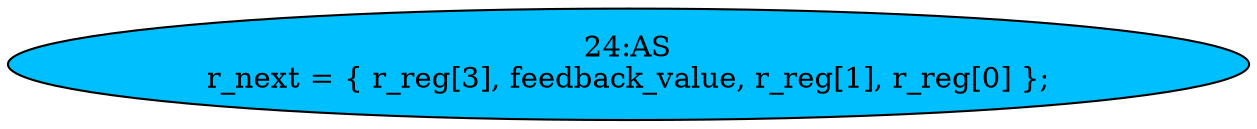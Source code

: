strict digraph "" {
	node [label="\N"];
	"24:AS"	[ast="<pyverilog.vparser.ast.Assign object at 0x7fc718ea86d0>",
		def_var="['r_next']",
		fillcolor=deepskyblue,
		label="24:AS
r_next = { r_reg[3], feedback_value, r_reg[1], r_reg[0] };",
		statements="[]",
		style=filled,
		typ=Assign,
		use_var="['r_reg', 'feedback_value', 'r_reg', 'r_reg']"];
}
